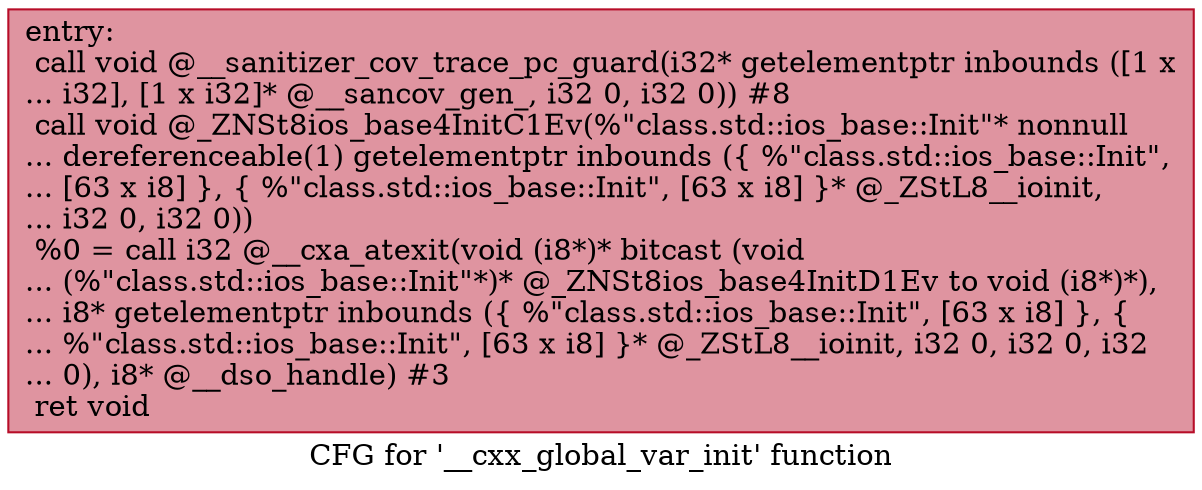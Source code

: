 digraph "CFG for '__cxx_global_var_init' function" {
	label="CFG for '__cxx_global_var_init' function";

	Node0x559889390630 [shape=record,color="#b70d28ff", style=filled, fillcolor="#b70d2870",label="{entry:\l  call void @__sanitizer_cov_trace_pc_guard(i32* getelementptr inbounds ([1 x\l... i32], [1 x i32]* @__sancov_gen_, i32 0, i32 0)) #8\l  call void @_ZNSt8ios_base4InitC1Ev(%\"class.std::ios_base::Init\"* nonnull\l... dereferenceable(1) getelementptr inbounds (\{ %\"class.std::ios_base::Init\",\l... [63 x i8] \}, \{ %\"class.std::ios_base::Init\", [63 x i8] \}* @_ZStL8__ioinit,\l... i32 0, i32 0))\l  %0 = call i32 @__cxa_atexit(void (i8*)* bitcast (void\l... (%\"class.std::ios_base::Init\"*)* @_ZNSt8ios_base4InitD1Ev to void (i8*)*),\l... i8* getelementptr inbounds (\{ %\"class.std::ios_base::Init\", [63 x i8] \}, \{\l... %\"class.std::ios_base::Init\", [63 x i8] \}* @_ZStL8__ioinit, i32 0, i32 0, i32\l... 0), i8* @__dso_handle) #3\l  ret void\l}"];
}

